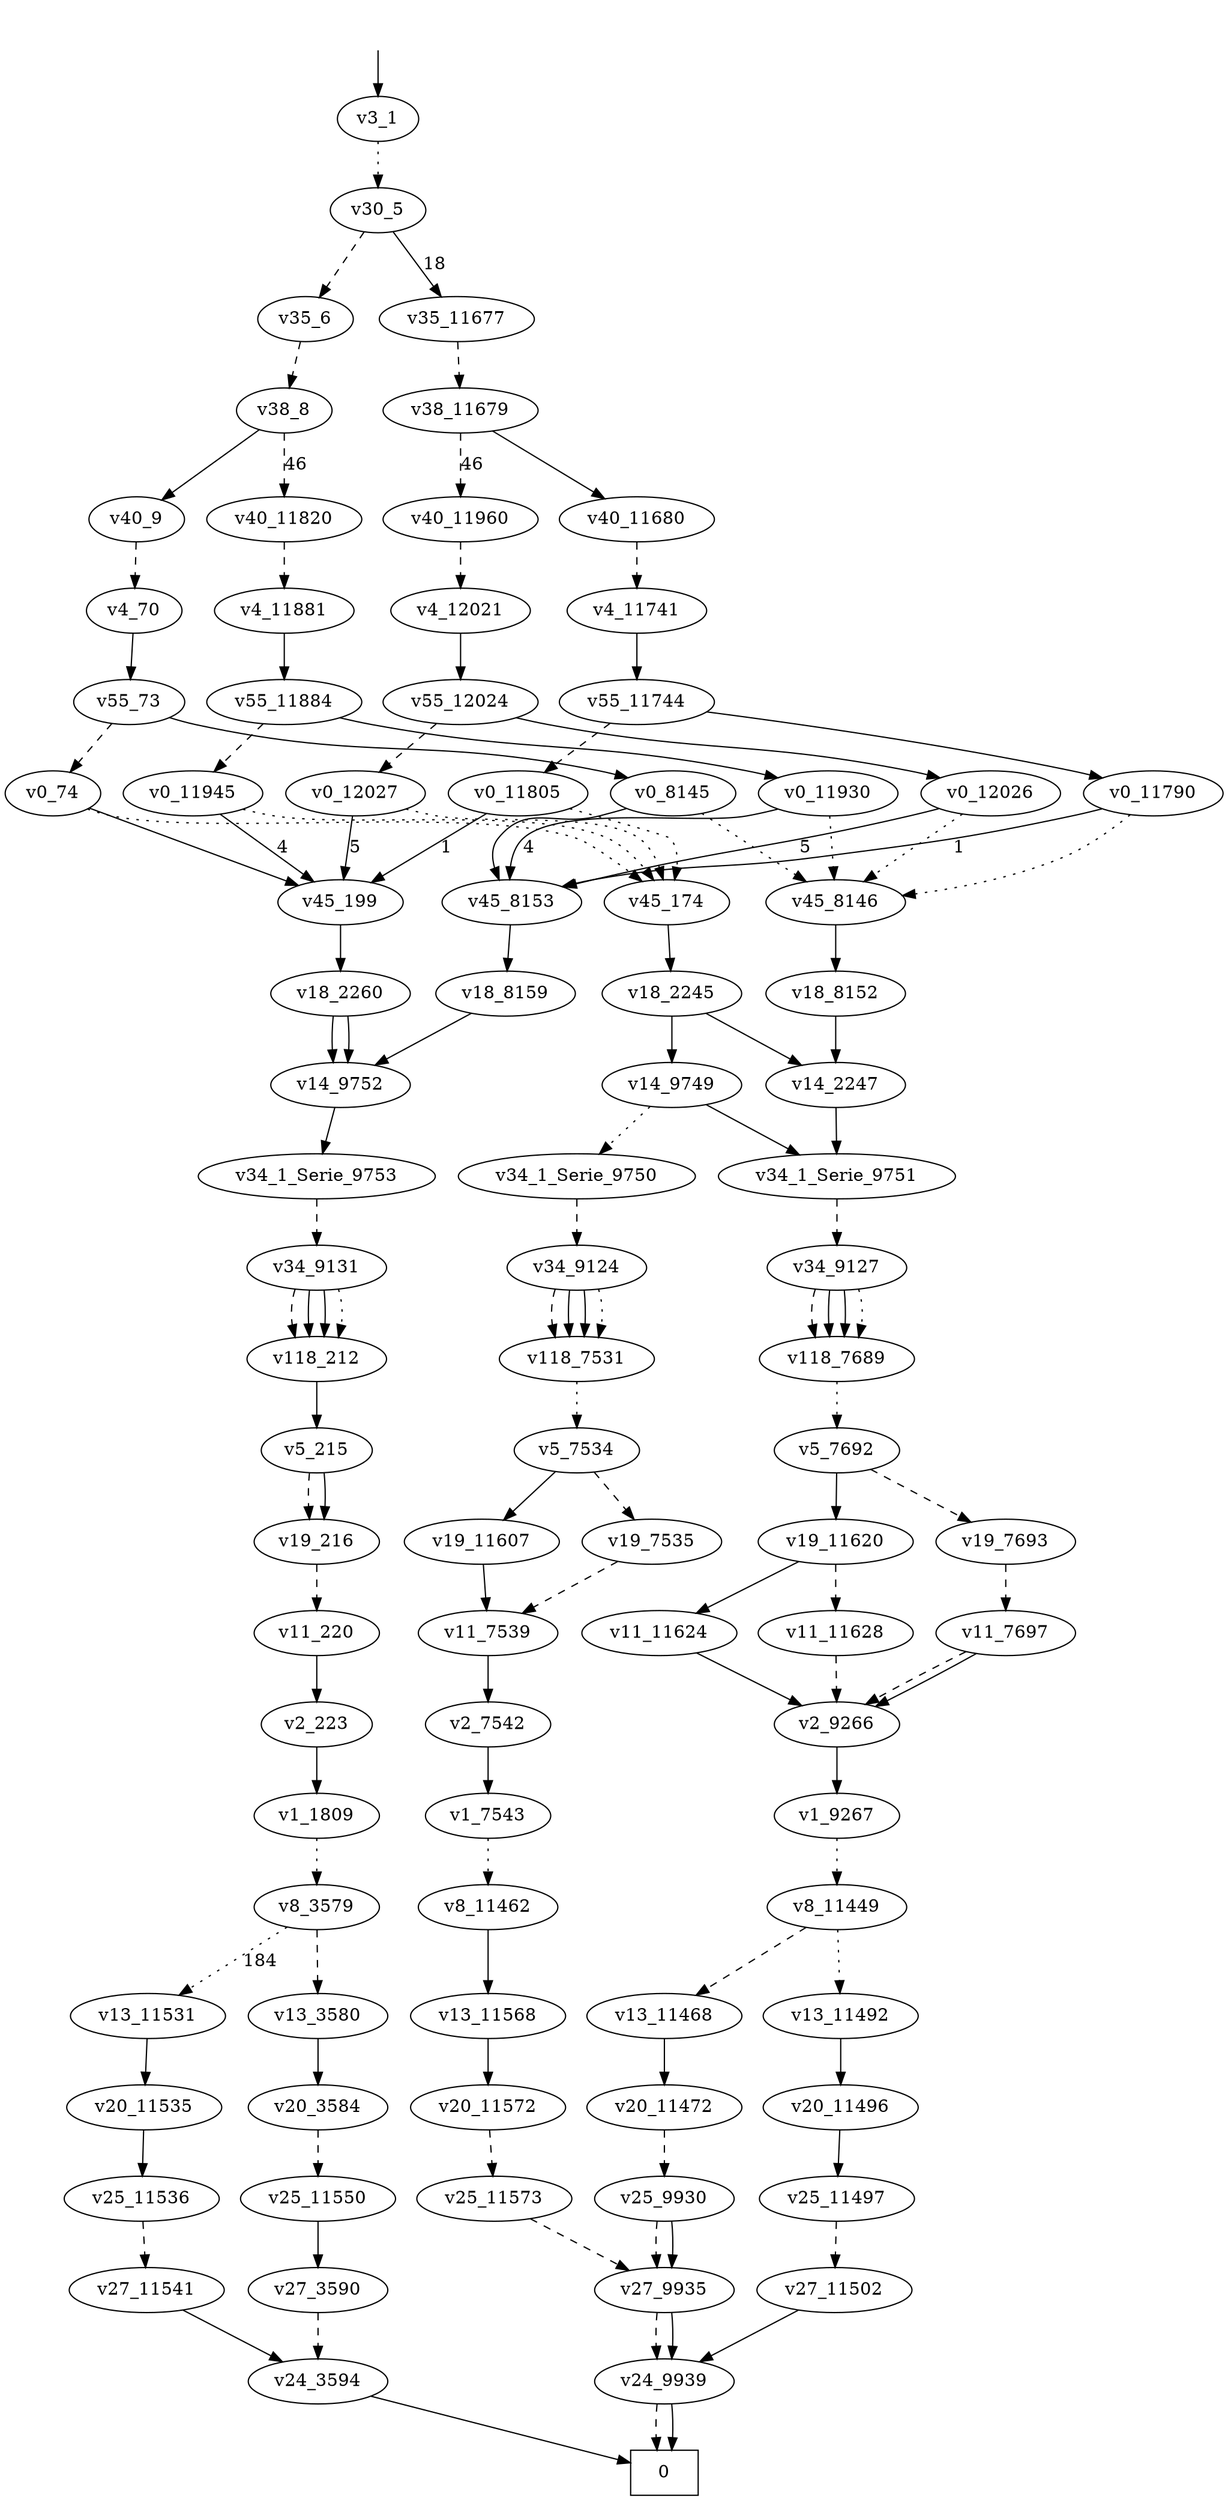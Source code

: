 //SLDDp
// 0 v3 0 1 2
// 1 v6 0 1
// 2 v28 0 1
// 3 v29 0 1
// 4 v30 0 1
// 5 v35 0 1 2 3
// 6 v37 0 1
// 7 v38 0 1
// 8 v40 0 1
// 9 v41 0 -1
// 10 v42 0 1 2 3
// 11 v43 0 1 2 3
// 12 v44 0 1
// 13 v47 0 1
// 14 v54 0 -1
// 15 v56 0 1
// 16 v4_0_Serie 1 -1
// 17 v4_1_Serie 1 -1
// 18 v5_1_Serie 1 -1
// 19 v8_0_Serie 1 -1
// 20 v8_1_Serie 1 -1
// 21 v8_2_Serie 1 -1
// 22 v10_0_Serie 1 -1
// 23 v11_0_Serie 1 -1
// 24 v11_1_Serie 1 -1
// 25 v11_2_Serie 1 -1
// 26 v16_1_Serie 1 -1
// 27 v16_2_Serie 1 -1
// 28 v16_3_Serie 1 -1
// 29 v24_0_Serie 1 -1
// 30 v25_0_Serie 1 -1
// 31 v25_1_Serie 1 -1
// 32 v26_0_Serie 1 -1
// 33 v26_1_Serie 1 -1
// 34 v27_0_Serie 1 -1
// 35 v27_1_Serie 1 -1
// 36 v28_0_Serie 1 -1
// 37 v28_1_Serie 1 -1
// 38 v29_0_Serie 1 -1
// 39 v29_1_Serie 1 -1
// 40 v34_0_Serie 1 -1
// 41 v34_2_Serie 1 -1
// 42 v37_0_Serie 1 -1
// 43 v37_1_Serie 1 -1
// 44 v47_0_Serie 1 -1
// 45 v47_1_Serie 1 -1
// 46 v40_0_Serie 1 -1
// 47 v40_1_Serie 1 -1
// 48 v48_0_Serie 1 -1
// 49 v48_1_Serie 1 -1
// 50 v14_0_Serie 1 -1
// 51 v14_1_Serie 1 -1
// 52 v14_2_Serie 1 -1
// 53 v14_3_Serie 1 -1
// 54 v14_5_Serie 1 -1
// 55 v14_6_Serie 1 -1
// 56 v54_0_Serie 1 -1
// 57 v36_0_Serie 1 -1
// 58 v36_1_Serie 1 -1
// 59 v36_2_Serie 1 -1
// 60 v36_3_Serie 1 -1
// 61 v49_0_Serie 1 -1
// 62 v49_1_Serie 1 -1
// 63 v56_0_Serie 1 -1
// 64 v56_1_Serie 1 -1
// 65 v41_0_Serie 1 -1
// 66 v39_0_Serie 1 -1
// 67 v15_0_Serie 1 -1
// 68 v15_1_Serie 1 -1
// 69 v4 0 1
// 70 v26 0 1
// 71 v49 0 1
// 72 v55 0 1 2 3
// 73 v0 0 1 2 3 4 5 6 7 8 9 10 11 12 13 14 15 16 17 18 19
// 74 v45 0 1 2 3 4 5 6
// 75 v46 0 1 2 3 4 5 6 7 8
// 76 v51 0 1 2 3 4 5 6 7
// 77 v52 0 1 2 3 4 5 6 7 8 9 10 11 12 13
// 78 v53 0 1 2 3 4 5 6
// 79 v15 0 1
// 80 v18 0 1 2 3 4 5 6 7 8 9 10 11 12 13 14 15 16
// 81 v14 0 1 2 3 4 5 6 7
// 82 v34_1_Serie 1 -1
// 83 v34 0 1 2 3 4 5
// 84 v34_3_Serie 1 -1
// 85 v34_4_Serie 1 -1
// 86 v34_5_Serie 1 -1
// 87 v118 0 1 2 3 4 5 6 7 8 9 10 11 12 13 14 15 16 17 18 19
// 88 v33 0 1
// 89 v5_0_Serie 1 -1
// 90 v5 0 1
// 91 v19 0 -1
// 92 v19_0_Option 1 -1
// 93 v5_0_OptionPack 1 -1
// 94 v11_3_OptionPack 1 -1
// 95 v11 0 1 2 3 4
// 96 v11_3_Serie 1 -1
// 97 v117 0 1 2
// 98 v2 0 1 2 3 4 5 6 7 8 9 10 11 12
// 99 v1 0 1 2 3
// 100 v39 0 -1
// 101 v36 0 1 2 3 4
// 102 v22 0 -1
// 103 v48 0 1
// 104 v22_0_Option 1 -1
// 105 v39_0_Pack 1 -1
// 106 v8_0_Pack 1 -1
// 107 v48_0_Pack 1 -1
// 108 v36_4_Pack 1 -1
// 109 v8 0 1 2
// 110 v13 0 1
// 111 v17 0 1
// 112 v50 0 1 2
// 113 v10 0 1
// 114 v20 0 1 -1
// 115 v25 0 1
// 116 v20_0_Option 1 -1
// 117 v25_1_Pack 1 -1
// 118 v8_1_Pack 1 -1
// 119 v25_1_OptionPack 1 -1
// 120 v27 0 1
// 121 v27_0_Pack 1 -1
// 122 v27_0_OptionPack 1 -1
// 123 v21 0 -1
// 124 v24 0 1
// 125 v21_0_Option 1 -1
// 126 v24_1_Pack 1 -1
// 127 v20_1_Option 1 -1
// 128 v11_4_Pack 1 -1
// 129 v10_1_Pack 1 -1
// 130 v10_1_OptionPack 1 -1
// 131 v10_1_Serie 1 -1
// 132 v11_4_Serie 1 -1
// 133 v24_1_Serie 1 -1
// 134 v16 0 1 2 3
// 135 v31 0 1
// 136 v12 0 -1
// 137 v12_0_Option 1 -1
// 138 v31_1_Pack 1 -1
// 139 v16_0_Pack 1 -1
// 140 v23 0 1
// 141 v32 0 1
// 142 v9 0 1
// 143 v7 0 -1
// 144 v7_0_Option 1 -1
// 145 v23_1_Pack 1 -1
// 146 v32_1_Pack 1 -1
// 147 v9_1_Pack 1 -1
digraph a {
nada -> n1 [];
nada [label=" ",shape=plaintext];
n0 [label=0, shape=box];
n1 [label=v3_1];
n1 -> n5 [pos=1, style=dotted];
n5 [label=v30_5];
n5 -> n6 [pos=1, style=dotted, style=dashed];
n5 -> n11677 [pos=0, label=18];
n6 [label=v35_6];
n6 -> n8 [pos=3, style=dashed];
n11677 [label=v35_11677];
n11677 -> n11679 [pos=3, style=dashed];
n11679 [label=v38_11679];
n11679 -> n11960 [pos=1, label=46, style=dotted, style=dashed];
n11679 -> n11680 [pos=0];
n8 [label=v38_8];
n8 -> n11820 [pos=1, label=46, style=dotted, style=dashed];
n8 -> n9 [pos=0];
n11680 [label=v40_11680];
n11680 -> n11741 [pos=1, style=dotted, style=dashed];
n11820 [label=v40_11820];
n11820 -> n11881 [pos=1, style=dotted, style=dashed];
n11960 [label=v40_11960];
n11960 -> n12021 [pos=1, style=dotted, style=dashed];
n9 [label=v40_9];
n9 -> n70 [pos=1, style=dotted, style=dashed];
n11741 [label=v4_11741];
n11741 -> n11744 [pos=0];
n11881 [label=v4_11881];
n11881 -> n11884 [pos=0];
n12021 [label=v4_12021];
n12021 -> n12024 [pos=0];
n70 [label=v4_70];
n70 -> n73 [pos=0];
n73 [label=v55_73];
n73 -> n74 [pos=3, style=dashed];
n73 -> n8145 [pos=2];
n12024 [label=v55_12024];
n12024 -> n12027 [pos=3, style=dashed];
n12024 -> n12026 [pos=2];
n11884 [label=v55_11884];
n11884 -> n11945 [pos=3, style=dashed];
n11884 -> n11930 [pos=2];
n11744 [label=v55_11744];
n11744 -> n11805 [pos=3, style=dashed];
n11744 -> n11790 [pos=2];
n74 [label=v0_74];
n74 -> n199 [pos=2];
n74 -> n174 [pos=1, style=dotted];
n12027 [label=v0_12027];
n12027 -> n199 [pos=2, label=5];
n12027 -> n174 [pos=1, style=dotted];
n11805 [label=v0_11805];
n11805 -> n199 [pos=2, label=1];
n11805 -> n174 [pos=1, style=dotted];
n11930 [label=v0_11930];
n11930 -> n8153 [pos=2, label=4];
n11930 -> n8146 [pos=1, style=dotted];
n8145 [label=v0_8145];
n8145 -> n8153 [pos=2];
n8145 -> n8146 [pos=1, style=dotted];
n12026 [label=v0_12026];
n12026 -> n8153 [pos=2, label=5];
n12026 -> n8146 [pos=1, style=dotted];
n11790 [label=v0_11790];
n11790 -> n8153 [pos=2, label=1];
n11790 -> n8146 [pos=1, style=dotted];
n11945 [label=v0_11945];
n11945 -> n199 [pos=2, label=4];
n11945 -> n174 [pos=1, style=dotted];
n199 [label=v45_199];
n199 -> n2260 [pos=2];
n174 [label=v45_174];
n174 -> n2245 [pos=5];
n8153 [label=v45_8153];
n8153 -> n8159 [pos=2];
n8146 [label=v45_8146];
n8146 -> n8152 [pos=5];
n2245 [label=v18_2245];
n2245 -> n9749 [pos=14];
n2245 -> n2247 [pos=13];
n2260 [label=v18_2260];
n2260 -> n9752 [pos=14];
n2260 -> n9752 [pos=13];
n8159 [label=v18_8159];
n8159 -> n9752 [pos=12];
n8152 [label=v18_8152];
n8152 -> n2247 [pos=12];
n9752 [label=v14_9752];
n9752 -> n9753 [pos=3];
n2247 [label=v14_2247];
n2247 -> n9751 [pos=3];
n9749 [label=v14_9749];
n9749 -> n9751 [pos=3];
n9749 -> n9750 [pos=1, style=dotted];
n9753 [label=v34_1_Serie_9753];
n9753 -> n9131 [pos=1, style=dotted, style=dashed];
n9750 [label=v34_1_Serie_9750];
n9750 -> n9124 [pos=1, style=dotted, style=dashed];
n9751 [label=v34_1_Serie_9751];
n9751 -> n9127 [pos=1, style=dotted, style=dashed];
n9127 [label=v34_9127];
n9127 -> n7689 [pos=5, style=dashed];
n9127 -> n7689 [pos=3];
n9127 -> n7689 [pos=2];
n9127 -> n7689 [pos=1, style=dotted];
n9124 [label=v34_9124];
n9124 -> n7531 [pos=5, style=dashed];
n9124 -> n7531 [pos=3];
n9124 -> n7531 [pos=2];
n9124 -> n7531 [pos=1, style=dotted];
n9131 [label=v34_9131];
n9131 -> n212 [pos=5, style=dashed];
n9131 -> n212 [pos=3];
n9131 -> n212 [pos=2];
n9131 -> n212 [pos=1, style=dotted];
n212 [label=v118_212];
n212 -> n215 [pos=2];
n7531 [label=v118_7531];
n7531 -> n7534 [pos=1, style=dotted];
n7689 [label=v118_7689];
n7689 -> n7692 [pos=1, style=dotted];
n215 [label=v5_215];
n215 -> n216 [pos=1, style=dotted, style=dashed];
n215 -> n216 [pos=0];
n7534 [label=v5_7534];
n7534 -> n7535 [pos=1, style=dotted, style=dashed];
n7534 -> n11607 [pos=0];
n7692 [label=v5_7692];
n7692 -> n7693 [pos=1, style=dotted, style=dashed];
n7692 -> n11620 [pos=0];
n216 [label=v19_216];
n216 -> n220 [pos=1, style=dotted, style=dashed];
n11620 [label=v19_11620];
n11620 -> n11628 [pos=1, style=dotted, style=dashed];
n11620 -> n11624 [pos=0];
n7693 [label=v19_7693];
n7693 -> n7697 [pos=1, style=dotted, style=dashed];
n7535 [label=v19_7535];
n7535 -> n7539 [pos=1, style=dotted, style=dashed];
n11607 [label=v19_11607];
n11607 -> n7539 [pos=0];
n11628 [label=v11_11628];
n11628 -> n9266 [pos=4, style=dashed];
n220 [label=v11_220];
n220 -> n223 [pos=3];
n11624 [label=v11_11624];
n11624 -> n9266 [pos=3];
n7539 [label=v11_7539];
n7539 -> n7542 [pos=3];
n7697 [label=v11_7697];
n7697 -> n9266 [pos=4, style=dashed];
n7697 -> n9266 [pos=3];
n7542 [label=v2_7542];
n7542 -> n7543 [pos=3];
n9266 [label=v2_9266];
n9266 -> n9267 [pos=3];
n223 [label=v2_223];
n223 -> n1809 [pos=0];
n9267 [label=v1_9267];
n9267 -> n11449 [pos=1, style=dotted];
n7543 [label=v1_7543];
n7543 -> n11462 [pos=1, style=dotted];
n1809 [label=v1_1809];
n1809 -> n3579 [pos=1, style=dotted];
n11462 [label=v8_11462];
n11462 -> n11568 [pos=0];
n11449 [label=v8_11449];
n11449 -> n11468 [pos=2, style=dashed];
n11449 -> n11492 [pos=1, style=dotted];
n3579 [label=v8_3579];
n3579 -> n3580 [pos=2, style=dashed];
n3579 -> n11531 [pos=1, label=184, style=dotted];
n11568 [label=v13_11568];
n11568 -> n11572 [pos=0];
n11468 [label=v13_11468];
n11468 -> n11472 [pos=0];
n3580 [label=v13_3580];
n3580 -> n3584 [pos=0];
n11492 [label=v13_11492];
n11492 -> n11496 [pos=0];
n11531 [label=v13_11531];
n11531 -> n11535 [pos=0];
n11496 [label=v20_11496];
n11496 -> n11497 [pos=0];
n11572 [label=v20_11572];
n11572 -> n11573 [pos=2, style=dashed];
n11535 [label=v20_11535];
n11535 -> n11536 [pos=0];
n3584 [label=v20_3584];
n3584 -> n11550 [pos=2, style=dashed];
n11472 [label=v20_11472];
n11472 -> n9930 [pos=2, style=dashed];
n11536 [label=v25_11536];
n11536 -> n11541 [pos=1, style=dotted, style=dashed];
n11497 [label=v25_11497];
n11497 -> n11502 [pos=1, style=dotted, style=dashed];
n11550 [label=v25_11550];
n11550 -> n3590 [pos=0];
n11573 [label=v25_11573];
n11573 -> n9935 [pos=1, style=dotted, style=dashed];
n9930 [label=v25_9930];
n9930 -> n9935 [pos=1, style=dotted, style=dashed];
n9930 -> n9935 [pos=0];
n9935 [label=v27_9935];
n9935 -> n9939 [pos=1, style=dotted, style=dashed];
n9935 -> n9939 [pos=0];
n11502 [label=v27_11502];
n11502 -> n9939 [pos=0];
n11541 [label=v27_11541];
n11541 -> n3594 [pos=0];
n3590 [label=v27_3590];
n3590 -> n3594 [pos=1, style=dotted, style=dashed];
n3594 [label=v24_3594];
n3594 -> n0 [pos=0];
n9939 [label=v24_9939];
n9939 -> n0 [pos=1, style=dotted, style=dashed];
n9939 -> n0 [pos=0];
}

